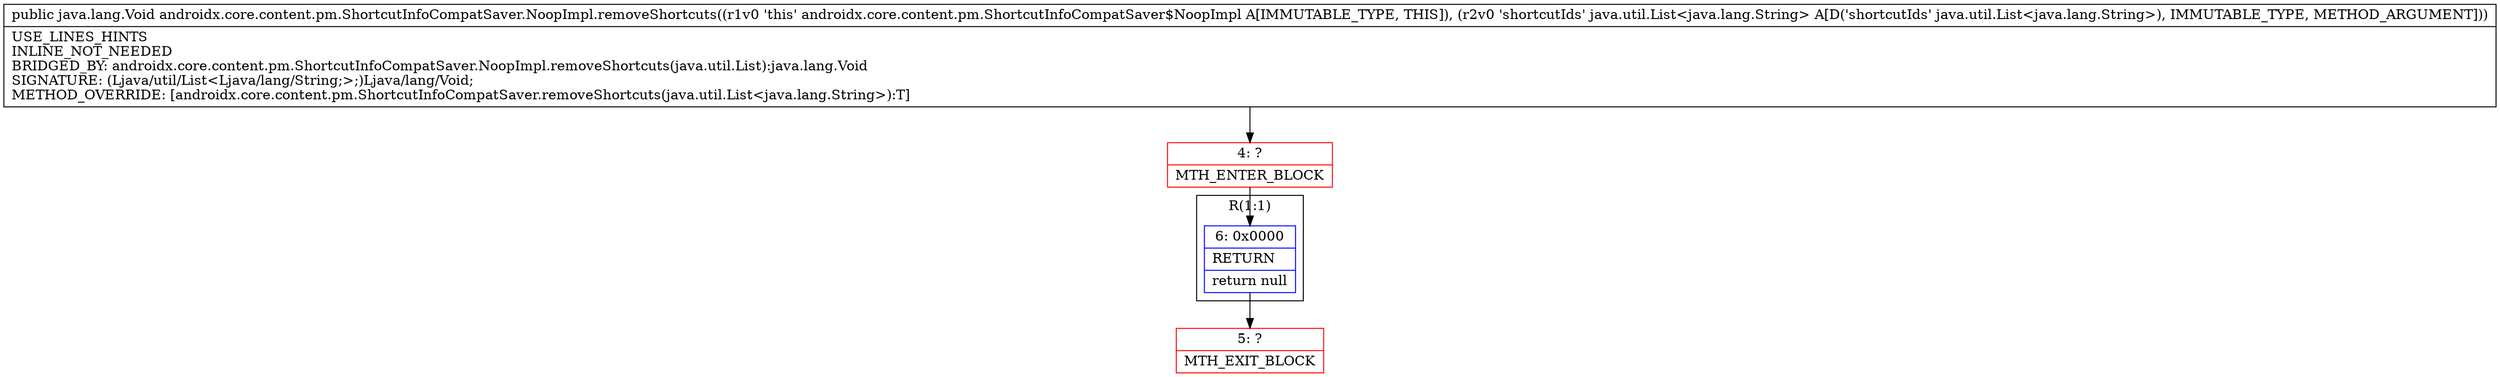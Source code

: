 digraph "CFG forandroidx.core.content.pm.ShortcutInfoCompatSaver.NoopImpl.removeShortcuts(Ljava\/util\/List;)Ljava\/lang\/Void;" {
subgraph cluster_Region_723482844 {
label = "R(1:1)";
node [shape=record,color=blue];
Node_6 [shape=record,label="{6\:\ 0x0000|RETURN\l|return null\l}"];
}
Node_4 [shape=record,color=red,label="{4\:\ ?|MTH_ENTER_BLOCK\l}"];
Node_5 [shape=record,color=red,label="{5\:\ ?|MTH_EXIT_BLOCK\l}"];
MethodNode[shape=record,label="{public java.lang.Void androidx.core.content.pm.ShortcutInfoCompatSaver.NoopImpl.removeShortcuts((r1v0 'this' androidx.core.content.pm.ShortcutInfoCompatSaver$NoopImpl A[IMMUTABLE_TYPE, THIS]), (r2v0 'shortcutIds' java.util.List\<java.lang.String\> A[D('shortcutIds' java.util.List\<java.lang.String\>), IMMUTABLE_TYPE, METHOD_ARGUMENT]))  | USE_LINES_HINTS\lINLINE_NOT_NEEDED\lBRIDGED_BY: androidx.core.content.pm.ShortcutInfoCompatSaver.NoopImpl.removeShortcuts(java.util.List):java.lang.Void\lSIGNATURE: (Ljava\/util\/List\<Ljava\/lang\/String;\>;)Ljava\/lang\/Void;\lMETHOD_OVERRIDE: [androidx.core.content.pm.ShortcutInfoCompatSaver.removeShortcuts(java.util.List\<java.lang.String\>):T]\l}"];
MethodNode -> Node_4;Node_6 -> Node_5;
Node_4 -> Node_6;
}

